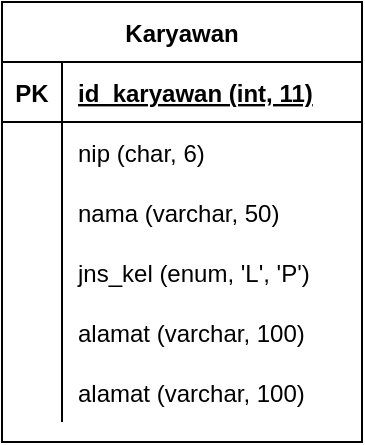 <mxfile version="14.4.3" type="device"><diagram id="A4Kg8Cq3zprnqbGbPSbI" name="Page-1"><mxGraphModel dx="846" dy="494" grid="1" gridSize="10" guides="1" tooltips="1" connect="1" arrows="1" fold="1" page="1" pageScale="1" pageWidth="850" pageHeight="1100" math="0" shadow="0"><root><mxCell id="0"/><mxCell id="1" parent="0"/><mxCell id="62z7SwZeif7K-8qw1GRG-14" value="Karyawan" style="shape=table;startSize=30;container=1;collapsible=1;childLayout=tableLayout;fixedRows=1;rowLines=0;fontStyle=1;align=center;resizeLast=1;" vertex="1" parent="1"><mxGeometry x="130" y="70" width="180" height="220" as="geometry"/></mxCell><mxCell id="62z7SwZeif7K-8qw1GRG-15" value="" style="shape=partialRectangle;collapsible=0;dropTarget=0;pointerEvents=0;fillColor=none;top=0;left=0;bottom=1;right=0;points=[[0,0.5],[1,0.5]];portConstraint=eastwest;" vertex="1" parent="62z7SwZeif7K-8qw1GRG-14"><mxGeometry y="30" width="180" height="30" as="geometry"/></mxCell><mxCell id="62z7SwZeif7K-8qw1GRG-16" value="PK" style="shape=partialRectangle;connectable=0;fillColor=none;top=0;left=0;bottom=0;right=0;fontStyle=1;overflow=hidden;" vertex="1" parent="62z7SwZeif7K-8qw1GRG-15"><mxGeometry width="30" height="30" as="geometry"/></mxCell><mxCell id="62z7SwZeif7K-8qw1GRG-17" value="id_karyawan (int, 11)" style="shape=partialRectangle;connectable=0;fillColor=none;top=0;left=0;bottom=0;right=0;align=left;spacingLeft=6;fontStyle=5;overflow=hidden;" vertex="1" parent="62z7SwZeif7K-8qw1GRG-15"><mxGeometry x="30" width="150" height="30" as="geometry"/></mxCell><mxCell id="62z7SwZeif7K-8qw1GRG-18" value="" style="shape=partialRectangle;collapsible=0;dropTarget=0;pointerEvents=0;fillColor=none;top=0;left=0;bottom=0;right=0;points=[[0,0.5],[1,0.5]];portConstraint=eastwest;" vertex="1" parent="62z7SwZeif7K-8qw1GRG-14"><mxGeometry y="60" width="180" height="30" as="geometry"/></mxCell><mxCell id="62z7SwZeif7K-8qw1GRG-19" value="" style="shape=partialRectangle;connectable=0;fillColor=none;top=0;left=0;bottom=0;right=0;editable=1;overflow=hidden;" vertex="1" parent="62z7SwZeif7K-8qw1GRG-18"><mxGeometry width="30" height="30" as="geometry"/></mxCell><mxCell id="62z7SwZeif7K-8qw1GRG-20" value="nip (char, 6)" style="shape=partialRectangle;connectable=0;fillColor=none;top=0;left=0;bottom=0;right=0;align=left;spacingLeft=6;overflow=hidden;" vertex="1" parent="62z7SwZeif7K-8qw1GRG-18"><mxGeometry x="30" width="150" height="30" as="geometry"/></mxCell><mxCell id="62z7SwZeif7K-8qw1GRG-21" value="" style="shape=partialRectangle;collapsible=0;dropTarget=0;pointerEvents=0;fillColor=none;top=0;left=0;bottom=0;right=0;points=[[0,0.5],[1,0.5]];portConstraint=eastwest;" vertex="1" parent="62z7SwZeif7K-8qw1GRG-14"><mxGeometry y="90" width="180" height="30" as="geometry"/></mxCell><mxCell id="62z7SwZeif7K-8qw1GRG-22" value="" style="shape=partialRectangle;connectable=0;fillColor=none;top=0;left=0;bottom=0;right=0;editable=1;overflow=hidden;" vertex="1" parent="62z7SwZeif7K-8qw1GRG-21"><mxGeometry width="30" height="30" as="geometry"/></mxCell><mxCell id="62z7SwZeif7K-8qw1GRG-23" value="nama (varchar, 50)" style="shape=partialRectangle;connectable=0;fillColor=none;top=0;left=0;bottom=0;right=0;align=left;spacingLeft=6;overflow=hidden;" vertex="1" parent="62z7SwZeif7K-8qw1GRG-21"><mxGeometry x="30" width="150" height="30" as="geometry"/></mxCell><mxCell id="62z7SwZeif7K-8qw1GRG-24" value="" style="shape=partialRectangle;collapsible=0;dropTarget=0;pointerEvents=0;fillColor=none;top=0;left=0;bottom=0;right=0;points=[[0,0.5],[1,0.5]];portConstraint=eastwest;" vertex="1" parent="62z7SwZeif7K-8qw1GRG-14"><mxGeometry y="120" width="180" height="30" as="geometry"/></mxCell><mxCell id="62z7SwZeif7K-8qw1GRG-25" value="" style="shape=partialRectangle;connectable=0;fillColor=none;top=0;left=0;bottom=0;right=0;editable=1;overflow=hidden;" vertex="1" parent="62z7SwZeif7K-8qw1GRG-24"><mxGeometry width="30" height="30" as="geometry"/></mxCell><mxCell id="62z7SwZeif7K-8qw1GRG-26" value="jns_kel (enum, 'L', 'P')" style="shape=partialRectangle;connectable=0;fillColor=none;top=0;left=0;bottom=0;right=0;align=left;spacingLeft=6;overflow=hidden;" vertex="1" parent="62z7SwZeif7K-8qw1GRG-24"><mxGeometry x="30" width="150" height="30" as="geometry"/></mxCell><mxCell id="62z7SwZeif7K-8qw1GRG-27" value="" style="shape=partialRectangle;collapsible=0;dropTarget=0;pointerEvents=0;fillColor=none;top=0;left=0;bottom=0;right=0;points=[[0,0.5],[1,0.5]];portConstraint=eastwest;" vertex="1" parent="62z7SwZeif7K-8qw1GRG-14"><mxGeometry y="150" width="180" height="30" as="geometry"/></mxCell><mxCell id="62z7SwZeif7K-8qw1GRG-28" value="" style="shape=partialRectangle;connectable=0;fillColor=none;top=0;left=0;bottom=0;right=0;editable=1;overflow=hidden;" vertex="1" parent="62z7SwZeif7K-8qw1GRG-27"><mxGeometry width="30" height="30" as="geometry"/></mxCell><mxCell id="62z7SwZeif7K-8qw1GRG-29" value="alamat (varchar, 100)" style="shape=partialRectangle;connectable=0;fillColor=none;top=0;left=0;bottom=0;right=0;align=left;spacingLeft=6;overflow=hidden;" vertex="1" parent="62z7SwZeif7K-8qw1GRG-27"><mxGeometry x="30" width="150" height="30" as="geometry"/></mxCell><mxCell id="62z7SwZeif7K-8qw1GRG-30" value="" style="shape=partialRectangle;collapsible=0;dropTarget=0;pointerEvents=0;fillColor=none;top=0;left=0;bottom=0;right=0;points=[[0,0.5],[1,0.5]];portConstraint=eastwest;" vertex="1" parent="62z7SwZeif7K-8qw1GRG-14"><mxGeometry y="180" width="180" height="30" as="geometry"/></mxCell><mxCell id="62z7SwZeif7K-8qw1GRG-31" value="" style="shape=partialRectangle;connectable=0;fillColor=none;top=0;left=0;bottom=0;right=0;editable=1;overflow=hidden;" vertex="1" parent="62z7SwZeif7K-8qw1GRG-30"><mxGeometry width="30" height="30" as="geometry"/></mxCell><mxCell id="62z7SwZeif7K-8qw1GRG-32" value="alamat (varchar, 100)" style="shape=partialRectangle;connectable=0;fillColor=none;top=0;left=0;bottom=0;right=0;align=left;spacingLeft=6;overflow=hidden;" vertex="1" parent="62z7SwZeif7K-8qw1GRG-30"><mxGeometry x="30" width="150" height="30" as="geometry"/></mxCell></root></mxGraphModel></diagram></mxfile>
